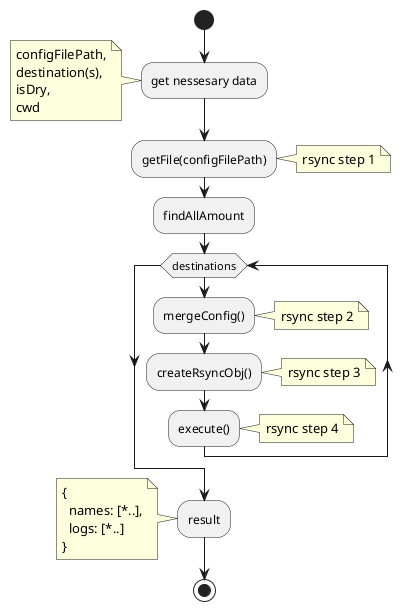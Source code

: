 @startuml
start
:get nessesary data;
note left
configFilePath,
destination(s),
isDry,
cwd
end note
:getFile(configFilePath);
note right: rsync step 1
:findAllAmount;
while (destinations)
:mergeConfig();
note right: rsync step 2
:createRsyncObj();
note right: rsync step 3
:execute();
note right: rsync step 4
endwhile
:result;
note
{
  names: [*..],
  logs: [*..]
}
end note
stop
@enduml
